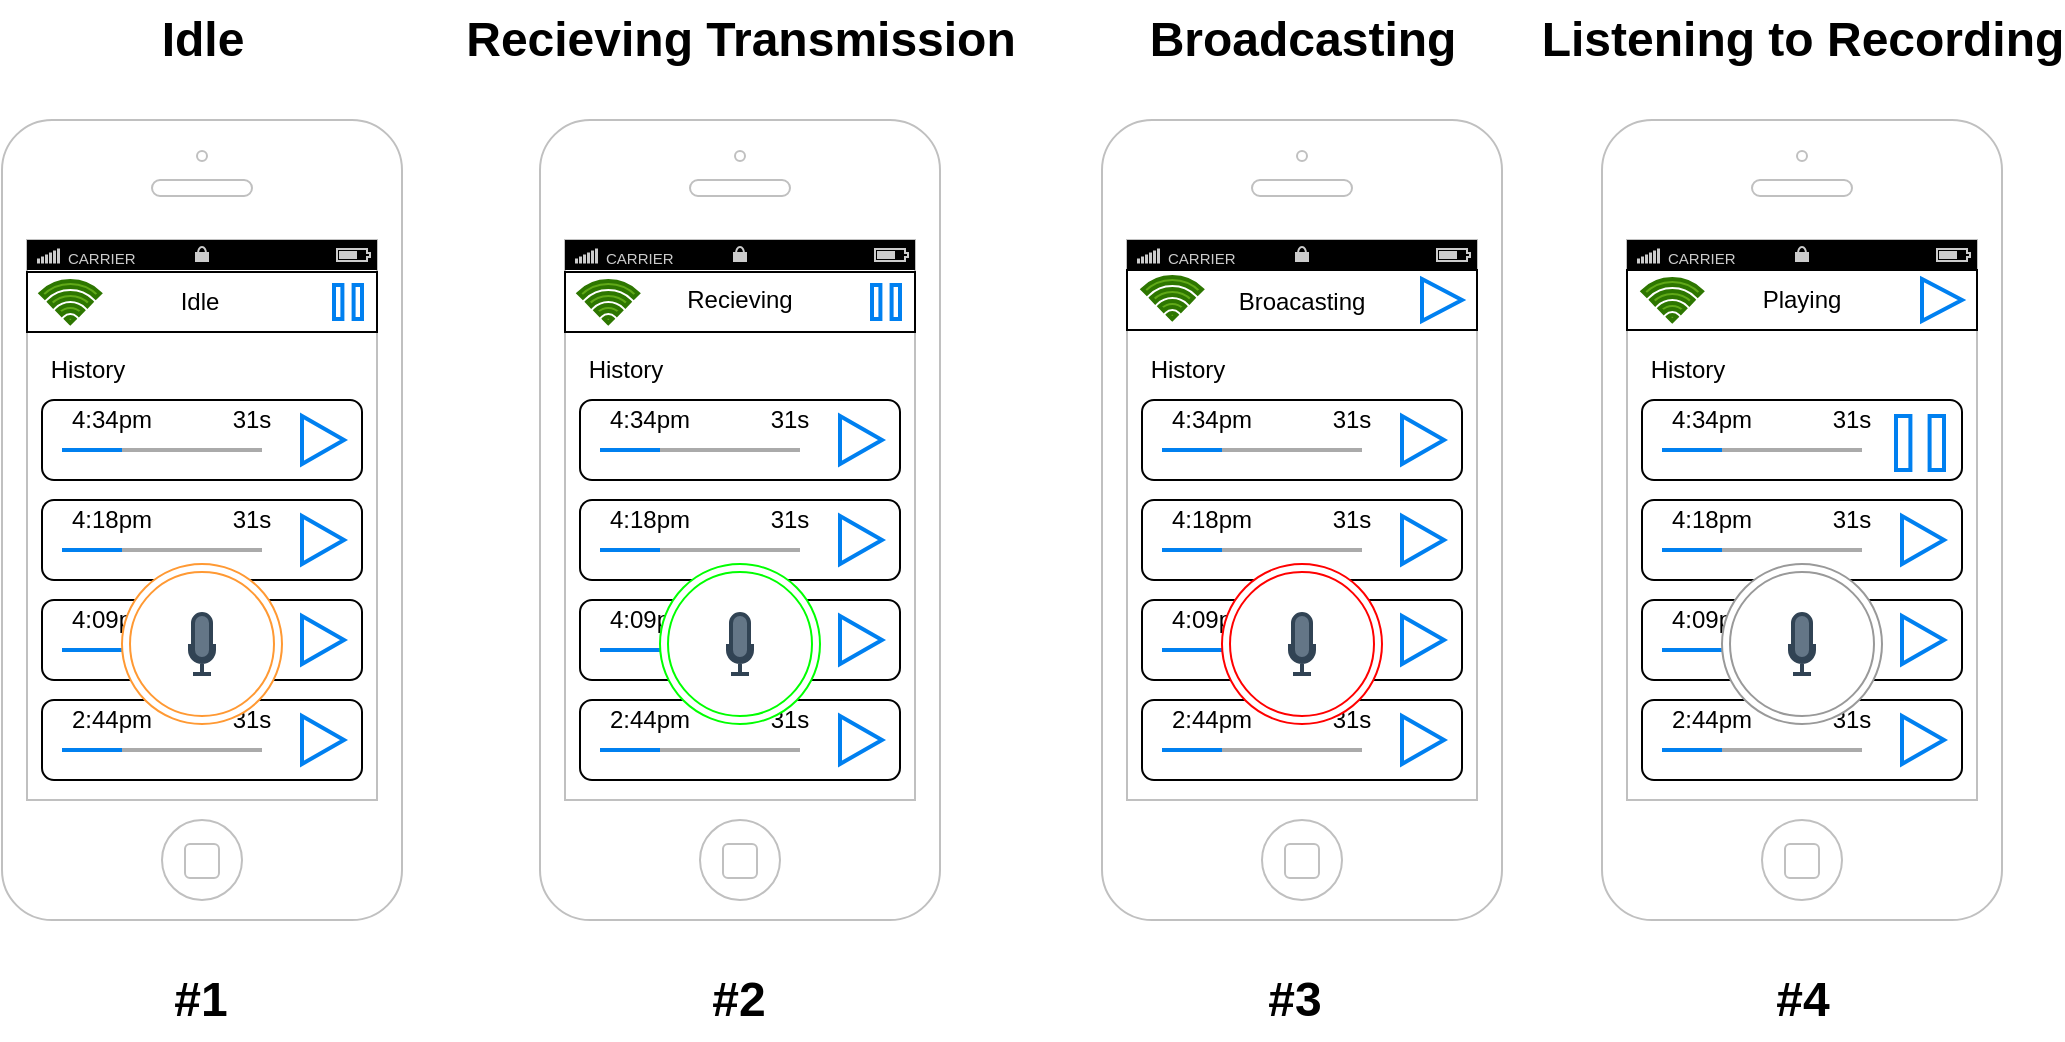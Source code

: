 <mxfile>
    <diagram id="KTIx14ktJnY5_gkWbMu6" name="Page-1">
        <mxGraphModel dx="978" dy="692" grid="1" gridSize="10" guides="1" tooltips="1" connect="1" arrows="1" fold="1" page="1" pageScale="1" pageWidth="850" pageHeight="1100" math="0" shadow="0">
            <root>
                <mxCell id="0"/>
                <mxCell id="1" parent="0"/>
                <mxCell id="2" value="" style="html=1;verticalLabelPosition=bottom;labelBackgroundColor=#ffffff;verticalAlign=top;shadow=0;dashed=0;strokeWidth=1;shape=mxgraph.ios7.misc.iphone;strokeColor=#c0c0c0;" parent="1" vertex="1">
                    <mxGeometry x="210" y="120" width="200" height="400" as="geometry"/>
                </mxCell>
                <mxCell id="10" value="" style="html=1;shadow=0;dashed=0;shape=mxgraph.ios.iTopBarLocked;strokeWidth=1;sketch=0;" parent="1" vertex="1">
                    <mxGeometry x="222.5" y="180" width="175" height="15" as="geometry"/>
                </mxCell>
                <mxCell id="11" value="CARRIER" style="html=1;shadow=0;dashed=0;shape=mxgraph.ios.anchor;align=left;fontSize=7.5;spacingLeft=18;fontColor=#cccccc;" parent="10" vertex="1">
                    <mxGeometry y="2" width="50" height="13" as="geometry"/>
                </mxCell>
                <mxCell id="17" value="4:36pm" style="text;html=1;strokeColor=none;fillColor=none;align=center;verticalAlign=middle;whiteSpace=wrap;rounded=0;strokeWidth=1;" parent="1" vertex="1">
                    <mxGeometry x="240" y="210" width="50" height="20" as="geometry"/>
                </mxCell>
                <mxCell id="18" value="31s" style="text;html=1;strokeColor=none;fillColor=none;align=center;verticalAlign=middle;whiteSpace=wrap;rounded=0;strokeWidth=1;" parent="1" vertex="1">
                    <mxGeometry x="310" y="210" width="50" height="20" as="geometry"/>
                </mxCell>
                <mxCell id="23" value="" style="rounded=1;whiteSpace=wrap;html=1;strokeWidth=1;" parent="1" vertex="1">
                    <mxGeometry x="230" y="260" width="160" height="40" as="geometry"/>
                </mxCell>
                <mxCell id="24" value="4:34pm" style="text;html=1;strokeColor=none;fillColor=none;align=center;verticalAlign=middle;whiteSpace=wrap;rounded=0;strokeWidth=1;" parent="1" vertex="1">
                    <mxGeometry x="240" y="260" width="50" height="20" as="geometry"/>
                </mxCell>
                <mxCell id="25" value="31s" style="text;html=1;strokeColor=none;fillColor=none;align=center;verticalAlign=middle;whiteSpace=wrap;rounded=0;strokeWidth=1;" parent="1" vertex="1">
                    <mxGeometry x="310" y="260" width="50" height="20" as="geometry"/>
                </mxCell>
                <mxCell id="26" value="" style="html=1;strokeWidth=1;shadow=0;dashed=0;shape=mxgraph.ios7ui.downloadBar;verticalAlign=middle;fontSize=8;buttonText=;barPos=30;fillColor=#aaaaaa;strokeColor=#0080f0;align=center;" parent="1" vertex="1">
                    <mxGeometry x="240" y="270" width="100" height="30" as="geometry"/>
                </mxCell>
                <mxCell id="27" value="" style="html=1;verticalLabelPosition=bottom;align=center;labelBackgroundColor=#ffffff;verticalAlign=top;strokeWidth=2;strokeColor=#0080F0;shadow=0;dashed=0;shape=mxgraph.ios7.icons.play;gradientColor=none;" parent="1" vertex="1">
                    <mxGeometry x="360" y="268" width="21" height="24" as="geometry"/>
                </mxCell>
                <mxCell id="28" value="" style="rounded=1;whiteSpace=wrap;html=1;strokeWidth=1;" parent="1" vertex="1">
                    <mxGeometry x="230" y="310" width="160" height="40" as="geometry"/>
                </mxCell>
                <mxCell id="29" value="4:18pm" style="text;html=1;strokeColor=none;fillColor=none;align=center;verticalAlign=middle;whiteSpace=wrap;rounded=0;strokeWidth=1;" parent="1" vertex="1">
                    <mxGeometry x="240" y="310" width="50" height="20" as="geometry"/>
                </mxCell>
                <mxCell id="30" value="31s" style="text;html=1;strokeColor=none;fillColor=none;align=center;verticalAlign=middle;whiteSpace=wrap;rounded=0;strokeWidth=1;" parent="1" vertex="1">
                    <mxGeometry x="310" y="310" width="50" height="20" as="geometry"/>
                </mxCell>
                <mxCell id="31" value="" style="html=1;strokeWidth=1;shadow=0;dashed=0;shape=mxgraph.ios7ui.downloadBar;verticalAlign=middle;fontSize=8;buttonText=;barPos=30;fillColor=#aaaaaa;strokeColor=#0080f0;align=center;" parent="1" vertex="1">
                    <mxGeometry x="240" y="320" width="100" height="30" as="geometry"/>
                </mxCell>
                <mxCell id="32" value="" style="html=1;verticalLabelPosition=bottom;align=center;labelBackgroundColor=#ffffff;verticalAlign=top;strokeWidth=2;strokeColor=#0080F0;shadow=0;dashed=0;shape=mxgraph.ios7.icons.play;gradientColor=none;" parent="1" vertex="1">
                    <mxGeometry x="360" y="318" width="21" height="24" as="geometry"/>
                </mxCell>
                <mxCell id="33" value="" style="rounded=1;whiteSpace=wrap;html=1;strokeWidth=1;" parent="1" vertex="1">
                    <mxGeometry x="230" y="360" width="160" height="40" as="geometry"/>
                </mxCell>
                <mxCell id="34" value="4:09pm" style="text;html=1;strokeColor=none;fillColor=none;align=center;verticalAlign=middle;whiteSpace=wrap;rounded=0;strokeWidth=1;" parent="1" vertex="1">
                    <mxGeometry x="240" y="360" width="50" height="20" as="geometry"/>
                </mxCell>
                <mxCell id="127" value="" style="edgeStyle=none;html=1;" parent="1" source="35" target="34" edge="1">
                    <mxGeometry relative="1" as="geometry"/>
                </mxCell>
                <mxCell id="35" value="31s" style="text;html=1;strokeColor=none;fillColor=none;align=center;verticalAlign=middle;whiteSpace=wrap;rounded=0;strokeWidth=1;" parent="1" vertex="1">
                    <mxGeometry x="310" y="360" width="50" height="20" as="geometry"/>
                </mxCell>
                <mxCell id="36" value="" style="html=1;strokeWidth=1;shadow=0;dashed=0;shape=mxgraph.ios7ui.downloadBar;verticalAlign=middle;fontSize=8;buttonText=;barPos=30;fillColor=#aaaaaa;strokeColor=#0080f0;align=center;" parent="1" vertex="1">
                    <mxGeometry x="240" y="370" width="100" height="30" as="geometry"/>
                </mxCell>
                <mxCell id="37" value="" style="html=1;verticalLabelPosition=bottom;align=center;labelBackgroundColor=#ffffff;verticalAlign=top;strokeWidth=2;strokeColor=#0080F0;shadow=0;dashed=0;shape=mxgraph.ios7.icons.play;gradientColor=none;" parent="1" vertex="1">
                    <mxGeometry x="360" y="368" width="21" height="24" as="geometry"/>
                </mxCell>
                <mxCell id="38" value="" style="rounded=1;whiteSpace=wrap;html=1;strokeWidth=1;" parent="1" vertex="1">
                    <mxGeometry x="230" y="410" width="160" height="40" as="geometry"/>
                </mxCell>
                <mxCell id="39" value="2:44pm" style="text;html=1;strokeColor=none;fillColor=none;align=center;verticalAlign=middle;whiteSpace=wrap;rounded=0;strokeWidth=1;" parent="1" vertex="1">
                    <mxGeometry x="240" y="410" width="50" height="20" as="geometry"/>
                </mxCell>
                <mxCell id="40" value="31s" style="text;html=1;strokeColor=none;fillColor=none;align=center;verticalAlign=middle;whiteSpace=wrap;rounded=0;strokeWidth=1;" parent="1" vertex="1">
                    <mxGeometry x="310" y="410" width="50" height="20" as="geometry"/>
                </mxCell>
                <mxCell id="41" value="" style="html=1;strokeWidth=1;shadow=0;dashed=0;shape=mxgraph.ios7ui.downloadBar;verticalAlign=middle;fontSize=8;buttonText=;barPos=30;fillColor=#aaaaaa;strokeColor=#0080f0;align=center;" parent="1" vertex="1">
                    <mxGeometry x="240" y="420" width="100" height="30" as="geometry"/>
                </mxCell>
                <mxCell id="42" value="" style="html=1;verticalLabelPosition=bottom;align=center;labelBackgroundColor=#ffffff;verticalAlign=top;strokeWidth=2;strokeColor=#0080F0;shadow=0;dashed=0;shape=mxgraph.ios7.icons.play;gradientColor=none;" parent="1" vertex="1">
                    <mxGeometry x="360" y="418" width="21" height="24" as="geometry"/>
                </mxCell>
                <mxCell id="13" value="" style="ellipse;shape=doubleEllipse;whiteSpace=wrap;html=1;aspect=fixed;gradientColor=none;strokeColor=#FF9933;strokeWidth=1;" parent="1" vertex="1">
                    <mxGeometry x="270" y="342" width="80" height="80" as="geometry"/>
                </mxCell>
                <mxCell id="14" value="" style="html=1;verticalLabelPosition=bottom;align=center;labelBackgroundColor=#ffffff;verticalAlign=top;strokeWidth=2;strokeColor=#314354;shadow=0;dashed=0;shape=mxgraph.ios7.icons.microphone;fillColor=#647687;fontColor=#ffffff;" parent="1" vertex="1">
                    <mxGeometry x="304" y="367" width="12" height="30" as="geometry"/>
                </mxCell>
                <mxCell id="43" value="" style="rounded=0;whiteSpace=wrap;html=1;strokeWidth=1;" parent="1" vertex="1">
                    <mxGeometry x="222.5" y="196" width="175" height="30" as="geometry"/>
                </mxCell>
                <mxCell id="45" value="" style="html=1;verticalLabelPosition=bottom;align=center;labelBackgroundColor=#ffffff;verticalAlign=top;strokeWidth=2;strokeColor=#0080F0;shadow=0;dashed=0;shape=mxgraph.ios7.icons.pause;pointerEvents=1;gradientColor=none;" parent="1" vertex="1">
                    <mxGeometry x="376" y="202.5" width="14" height="17" as="geometry"/>
                </mxCell>
                <mxCell id="47" value="" style="html=1;verticalLabelPosition=bottom;labelBackgroundColor=#ffffff;verticalAlign=top;shadow=0;dashed=0;strokeWidth=1;shape=mxgraph.ios7.misc.iphone;strokeColor=#c0c0c0;" parent="1" vertex="1">
                    <mxGeometry x="479" y="120" width="200" height="400" as="geometry"/>
                </mxCell>
                <mxCell id="48" value="" style="html=1;shadow=0;dashed=0;shape=mxgraph.ios.iTopBarLocked;strokeWidth=1;sketch=0;" parent="1" vertex="1">
                    <mxGeometry x="491.5" y="180" width="175" height="15" as="geometry"/>
                </mxCell>
                <mxCell id="49" value="CARRIER" style="html=1;shadow=0;dashed=0;shape=mxgraph.ios.anchor;align=left;fontSize=7.5;spacingLeft=18;fontColor=#cccccc;" parent="48" vertex="1">
                    <mxGeometry y="2" width="50" height="13" as="geometry"/>
                </mxCell>
                <mxCell id="51" value="4:36pm" style="text;html=1;strokeColor=none;fillColor=none;align=center;verticalAlign=middle;whiteSpace=wrap;rounded=0;strokeWidth=1;" parent="1" vertex="1">
                    <mxGeometry x="509" y="210" width="50" height="20" as="geometry"/>
                </mxCell>
                <mxCell id="52" value="31s" style="text;html=1;strokeColor=none;fillColor=none;align=center;verticalAlign=middle;whiteSpace=wrap;rounded=0;strokeWidth=1;" parent="1" vertex="1">
                    <mxGeometry x="579" y="210" width="50" height="20" as="geometry"/>
                </mxCell>
                <mxCell id="55" value="" style="rounded=1;whiteSpace=wrap;html=1;strokeWidth=1;" parent="1" vertex="1">
                    <mxGeometry x="499" y="260" width="160" height="40" as="geometry"/>
                </mxCell>
                <mxCell id="56" value="4:34pm" style="text;html=1;strokeColor=none;fillColor=none;align=center;verticalAlign=middle;whiteSpace=wrap;rounded=0;strokeWidth=1;" parent="1" vertex="1">
                    <mxGeometry x="509" y="260" width="50" height="20" as="geometry"/>
                </mxCell>
                <mxCell id="57" value="31s" style="text;html=1;strokeColor=none;fillColor=none;align=center;verticalAlign=middle;whiteSpace=wrap;rounded=0;strokeWidth=1;" parent="1" vertex="1">
                    <mxGeometry x="579" y="260" width="50" height="20" as="geometry"/>
                </mxCell>
                <mxCell id="58" value="" style="html=1;strokeWidth=1;shadow=0;dashed=0;shape=mxgraph.ios7ui.downloadBar;verticalAlign=middle;fontSize=8;buttonText=;barPos=30;fillColor=#aaaaaa;strokeColor=#0080f0;align=center;" parent="1" vertex="1">
                    <mxGeometry x="509" y="270" width="100" height="30" as="geometry"/>
                </mxCell>
                <mxCell id="59" value="" style="html=1;verticalLabelPosition=bottom;align=center;labelBackgroundColor=#ffffff;verticalAlign=top;strokeWidth=2;strokeColor=#0080F0;shadow=0;dashed=0;shape=mxgraph.ios7.icons.play;gradientColor=none;" parent="1" vertex="1">
                    <mxGeometry x="629" y="268" width="21" height="24" as="geometry"/>
                </mxCell>
                <mxCell id="60" value="" style="rounded=1;whiteSpace=wrap;html=1;strokeWidth=1;" parent="1" vertex="1">
                    <mxGeometry x="499" y="310" width="160" height="40" as="geometry"/>
                </mxCell>
                <mxCell id="61" value="4:18pm" style="text;html=1;strokeColor=none;fillColor=none;align=center;verticalAlign=middle;whiteSpace=wrap;rounded=0;strokeWidth=1;" parent="1" vertex="1">
                    <mxGeometry x="509" y="310" width="50" height="20" as="geometry"/>
                </mxCell>
                <mxCell id="62" value="31s" style="text;html=1;strokeColor=none;fillColor=none;align=center;verticalAlign=middle;whiteSpace=wrap;rounded=0;strokeWidth=1;" parent="1" vertex="1">
                    <mxGeometry x="579" y="310" width="50" height="20" as="geometry"/>
                </mxCell>
                <mxCell id="63" value="" style="html=1;strokeWidth=1;shadow=0;dashed=0;shape=mxgraph.ios7ui.downloadBar;verticalAlign=middle;fontSize=8;buttonText=;barPos=30;fillColor=#aaaaaa;strokeColor=#0080f0;align=center;" parent="1" vertex="1">
                    <mxGeometry x="509" y="320" width="100" height="30" as="geometry"/>
                </mxCell>
                <mxCell id="64" value="" style="html=1;verticalLabelPosition=bottom;align=center;labelBackgroundColor=#ffffff;verticalAlign=top;strokeWidth=2;strokeColor=#0080F0;shadow=0;dashed=0;shape=mxgraph.ios7.icons.play;gradientColor=none;" parent="1" vertex="1">
                    <mxGeometry x="629" y="318" width="21" height="24" as="geometry"/>
                </mxCell>
                <mxCell id="65" value="" style="rounded=1;whiteSpace=wrap;html=1;strokeWidth=1;" parent="1" vertex="1">
                    <mxGeometry x="499" y="360" width="160" height="40" as="geometry"/>
                </mxCell>
                <mxCell id="66" value="4:09pm" style="text;html=1;strokeColor=none;fillColor=none;align=center;verticalAlign=middle;whiteSpace=wrap;rounded=0;strokeWidth=1;" parent="1" vertex="1">
                    <mxGeometry x="509" y="360" width="50" height="20" as="geometry"/>
                </mxCell>
                <mxCell id="67" value="31s" style="text;html=1;strokeColor=none;fillColor=none;align=center;verticalAlign=middle;whiteSpace=wrap;rounded=0;strokeWidth=1;" parent="1" vertex="1">
                    <mxGeometry x="579" y="360" width="50" height="20" as="geometry"/>
                </mxCell>
                <mxCell id="68" value="" style="html=1;strokeWidth=1;shadow=0;dashed=0;shape=mxgraph.ios7ui.downloadBar;verticalAlign=middle;fontSize=8;buttonText=;barPos=30;fillColor=#aaaaaa;strokeColor=#0080f0;align=center;" parent="1" vertex="1">
                    <mxGeometry x="509" y="370" width="100" height="30" as="geometry"/>
                </mxCell>
                <mxCell id="69" value="" style="html=1;verticalLabelPosition=bottom;align=center;labelBackgroundColor=#ffffff;verticalAlign=top;strokeWidth=2;strokeColor=#0080F0;shadow=0;dashed=0;shape=mxgraph.ios7.icons.play;gradientColor=none;" parent="1" vertex="1">
                    <mxGeometry x="629" y="368" width="21" height="24" as="geometry"/>
                </mxCell>
                <mxCell id="70" value="" style="rounded=1;whiteSpace=wrap;html=1;strokeWidth=1;" parent="1" vertex="1">
                    <mxGeometry x="499" y="410" width="160" height="40" as="geometry"/>
                </mxCell>
                <mxCell id="71" value="2:44pm" style="text;html=1;strokeColor=none;fillColor=none;align=center;verticalAlign=middle;whiteSpace=wrap;rounded=0;strokeWidth=1;" parent="1" vertex="1">
                    <mxGeometry x="509" y="410" width="50" height="20" as="geometry"/>
                </mxCell>
                <mxCell id="72" value="31s" style="text;html=1;strokeColor=none;fillColor=none;align=center;verticalAlign=middle;whiteSpace=wrap;rounded=0;strokeWidth=1;" parent="1" vertex="1">
                    <mxGeometry x="579" y="410" width="50" height="20" as="geometry"/>
                </mxCell>
                <mxCell id="73" value="" style="html=1;strokeWidth=1;shadow=0;dashed=0;shape=mxgraph.ios7ui.downloadBar;verticalAlign=middle;fontSize=8;buttonText=;barPos=30;fillColor=#aaaaaa;strokeColor=#0080f0;align=center;" parent="1" vertex="1">
                    <mxGeometry x="509" y="420" width="100" height="30" as="geometry"/>
                </mxCell>
                <mxCell id="74" value="" style="html=1;verticalLabelPosition=bottom;align=center;labelBackgroundColor=#ffffff;verticalAlign=top;strokeWidth=2;strokeColor=#0080F0;shadow=0;dashed=0;shape=mxgraph.ios7.icons.play;gradientColor=none;" parent="1" vertex="1">
                    <mxGeometry x="629" y="418" width="21" height="24" as="geometry"/>
                </mxCell>
                <mxCell id="75" value="" style="ellipse;shape=doubleEllipse;whiteSpace=wrap;html=1;aspect=fixed;gradientColor=none;strokeColor=#00FF00;strokeWidth=1;" parent="1" vertex="1">
                    <mxGeometry x="539" y="342" width="80" height="80" as="geometry"/>
                </mxCell>
                <mxCell id="76" value="" style="html=1;verticalLabelPosition=bottom;align=center;labelBackgroundColor=#ffffff;verticalAlign=top;strokeWidth=2;strokeColor=#314354;shadow=0;dashed=0;shape=mxgraph.ios7.icons.microphone;fillColor=#647687;fontColor=#ffffff;fontStyle=1" parent="1" vertex="1">
                    <mxGeometry x="573" y="367" width="12" height="30" as="geometry"/>
                </mxCell>
                <mxCell id="82" value="" style="html=1;verticalLabelPosition=bottom;labelBackgroundColor=#ffffff;verticalAlign=top;shadow=0;dashed=0;strokeWidth=1;shape=mxgraph.ios7.misc.iphone;strokeColor=#c0c0c0;" parent="1" vertex="1">
                    <mxGeometry x="1010" y="120" width="200" height="400" as="geometry"/>
                </mxCell>
                <mxCell id="83" value="" style="html=1;shadow=0;dashed=0;shape=mxgraph.ios.iTopBarLocked;strokeWidth=1;sketch=0;" parent="1" vertex="1">
                    <mxGeometry x="1022.5" y="180" width="175" height="15" as="geometry"/>
                </mxCell>
                <mxCell id="84" value="CARRIER" style="html=1;shadow=0;dashed=0;shape=mxgraph.ios.anchor;align=left;fontSize=7.5;spacingLeft=18;fontColor=#cccccc;" parent="83" vertex="1">
                    <mxGeometry y="2" width="50" height="13" as="geometry"/>
                </mxCell>
                <mxCell id="87" value="31s" style="text;html=1;strokeColor=none;fillColor=none;align=center;verticalAlign=middle;whiteSpace=wrap;rounded=0;strokeWidth=1;" parent="1" vertex="1">
                    <mxGeometry x="1110" y="210" width="50" height="20" as="geometry"/>
                </mxCell>
                <mxCell id="90" value="" style="rounded=1;whiteSpace=wrap;html=1;strokeWidth=1;" parent="1" vertex="1">
                    <mxGeometry x="1030" y="260" width="160" height="40" as="geometry"/>
                </mxCell>
                <mxCell id="91" value="4:34pm" style="text;html=1;strokeColor=none;fillColor=none;align=center;verticalAlign=middle;whiteSpace=wrap;rounded=0;strokeWidth=1;" parent="1" vertex="1">
                    <mxGeometry x="1040" y="260" width="50" height="20" as="geometry"/>
                </mxCell>
                <mxCell id="92" value="31s" style="text;html=1;strokeColor=none;fillColor=none;align=center;verticalAlign=middle;whiteSpace=wrap;rounded=0;strokeWidth=1;" parent="1" vertex="1">
                    <mxGeometry x="1110" y="260" width="50" height="20" as="geometry"/>
                </mxCell>
                <mxCell id="93" value="" style="html=1;strokeWidth=1;shadow=0;dashed=0;shape=mxgraph.ios7ui.downloadBar;verticalAlign=middle;fontSize=8;buttonText=;barPos=30;fillColor=#aaaaaa;strokeColor=#0080f0;align=center;" parent="1" vertex="1">
                    <mxGeometry x="1040" y="270" width="100" height="30" as="geometry"/>
                </mxCell>
                <mxCell id="95" value="" style="rounded=1;whiteSpace=wrap;html=1;strokeWidth=1;" parent="1" vertex="1">
                    <mxGeometry x="1030" y="310" width="160" height="40" as="geometry"/>
                </mxCell>
                <mxCell id="96" value="4:18pm" style="text;html=1;strokeColor=none;fillColor=none;align=center;verticalAlign=middle;whiteSpace=wrap;rounded=0;strokeWidth=1;" parent="1" vertex="1">
                    <mxGeometry x="1040" y="310" width="50" height="20" as="geometry"/>
                </mxCell>
                <mxCell id="97" value="31s" style="text;html=1;strokeColor=none;fillColor=none;align=center;verticalAlign=middle;whiteSpace=wrap;rounded=0;strokeWidth=1;" parent="1" vertex="1">
                    <mxGeometry x="1110" y="310" width="50" height="20" as="geometry"/>
                </mxCell>
                <mxCell id="98" value="" style="html=1;strokeWidth=1;shadow=0;dashed=0;shape=mxgraph.ios7ui.downloadBar;verticalAlign=middle;fontSize=8;buttonText=;barPos=30;fillColor=#aaaaaa;strokeColor=#0080f0;align=center;" parent="1" vertex="1">
                    <mxGeometry x="1040" y="320" width="100" height="30" as="geometry"/>
                </mxCell>
                <mxCell id="99" value="" style="html=1;verticalLabelPosition=bottom;align=center;labelBackgroundColor=#ffffff;verticalAlign=top;strokeWidth=2;strokeColor=#0080F0;shadow=0;dashed=0;shape=mxgraph.ios7.icons.play;gradientColor=none;" parent="1" vertex="1">
                    <mxGeometry x="1160" y="318" width="21" height="24" as="geometry"/>
                </mxCell>
                <mxCell id="100" value="" style="rounded=1;whiteSpace=wrap;html=1;strokeWidth=1;" parent="1" vertex="1">
                    <mxGeometry x="1030" y="360" width="160" height="40" as="geometry"/>
                </mxCell>
                <mxCell id="101" value="4:09pm" style="text;html=1;strokeColor=none;fillColor=none;align=center;verticalAlign=middle;whiteSpace=wrap;rounded=0;strokeWidth=1;" parent="1" vertex="1">
                    <mxGeometry x="1040" y="360" width="50" height="20" as="geometry"/>
                </mxCell>
                <mxCell id="102" value="31s" style="text;html=1;strokeColor=none;fillColor=none;align=center;verticalAlign=middle;whiteSpace=wrap;rounded=0;strokeWidth=1;" parent="1" vertex="1">
                    <mxGeometry x="1110" y="360" width="50" height="20" as="geometry"/>
                </mxCell>
                <mxCell id="103" value="" style="html=1;strokeWidth=1;shadow=0;dashed=0;shape=mxgraph.ios7ui.downloadBar;verticalAlign=middle;fontSize=8;buttonText=;barPos=30;fillColor=#aaaaaa;strokeColor=#0080f0;align=center;" parent="1" vertex="1">
                    <mxGeometry x="1040" y="370" width="100" height="30" as="geometry"/>
                </mxCell>
                <mxCell id="104" value="" style="html=1;verticalLabelPosition=bottom;align=center;labelBackgroundColor=#ffffff;verticalAlign=top;strokeWidth=2;strokeColor=#0080F0;shadow=0;dashed=0;shape=mxgraph.ios7.icons.play;gradientColor=none;" parent="1" vertex="1">
                    <mxGeometry x="1160" y="368" width="21" height="24" as="geometry"/>
                </mxCell>
                <mxCell id="105" value="" style="rounded=1;whiteSpace=wrap;html=1;strokeWidth=1;" parent="1" vertex="1">
                    <mxGeometry x="1030" y="410" width="160" height="40" as="geometry"/>
                </mxCell>
                <mxCell id="106" value="2:44pm" style="text;html=1;strokeColor=none;fillColor=none;align=center;verticalAlign=middle;whiteSpace=wrap;rounded=0;strokeWidth=1;" parent="1" vertex="1">
                    <mxGeometry x="1040" y="410" width="50" height="20" as="geometry"/>
                </mxCell>
                <mxCell id="107" value="31s" style="text;html=1;strokeColor=none;fillColor=none;align=center;verticalAlign=middle;whiteSpace=wrap;rounded=0;strokeWidth=1;" parent="1" vertex="1">
                    <mxGeometry x="1110" y="410" width="50" height="20" as="geometry"/>
                </mxCell>
                <mxCell id="108" value="" style="html=1;strokeWidth=1;shadow=0;dashed=0;shape=mxgraph.ios7ui.downloadBar;verticalAlign=middle;fontSize=8;buttonText=;barPos=30;fillColor=#aaaaaa;strokeColor=#0080f0;align=center;" parent="1" vertex="1">
                    <mxGeometry x="1040" y="420" width="100" height="30" as="geometry"/>
                </mxCell>
                <mxCell id="109" value="" style="html=1;verticalLabelPosition=bottom;align=center;labelBackgroundColor=#ffffff;verticalAlign=top;strokeWidth=2;strokeColor=#0080F0;shadow=0;dashed=0;shape=mxgraph.ios7.icons.play;gradientColor=none;" parent="1" vertex="1">
                    <mxGeometry x="1160" y="418" width="21" height="24" as="geometry"/>
                </mxCell>
                <mxCell id="110" value="" style="ellipse;shape=doubleEllipse;whiteSpace=wrap;html=1;aspect=fixed;gradientColor=none;strokeColor=#999999;strokeWidth=1;" parent="1" vertex="1">
                    <mxGeometry x="1070" y="342" width="80" height="80" as="geometry"/>
                </mxCell>
                <mxCell id="111" value="" style="html=1;verticalLabelPosition=bottom;align=center;labelBackgroundColor=#ffffff;verticalAlign=top;strokeWidth=2;strokeColor=#314354;shadow=0;dashed=0;shape=mxgraph.ios7.icons.microphone;fillColor=#647687;fontColor=#ffffff;" parent="1" vertex="1">
                    <mxGeometry x="1104" y="367" width="12" height="30" as="geometry"/>
                </mxCell>
                <mxCell id="118" value="" style="html=1;verticalLabelPosition=bottom;align=center;labelBackgroundColor=#ffffff;verticalAlign=top;strokeWidth=2;strokeColor=#0080F0;shadow=0;dashed=0;shape=mxgraph.ios7.icons.pause;pointerEvents=1;gradientColor=none;" parent="1" vertex="1">
                    <mxGeometry x="1157" y="268" width="24" height="27" as="geometry"/>
                </mxCell>
                <mxCell id="119" value="Idle" style="text;strokeColor=none;fillColor=none;html=1;fontSize=24;fontStyle=1;verticalAlign=middle;align=center;strokeWidth=1;" parent="1" vertex="1">
                    <mxGeometry x="260" y="60" width="100" height="40" as="geometry"/>
                </mxCell>
                <mxCell id="120" value="Recieving Transmission" style="text;strokeColor=none;fillColor=none;html=1;fontSize=24;fontStyle=1;verticalAlign=middle;align=center;strokeWidth=1;" parent="1" vertex="1">
                    <mxGeometry x="529" y="60" width="100" height="40" as="geometry"/>
                </mxCell>
                <mxCell id="121" value="Listening to Recording" style="text;strokeColor=none;fillColor=none;html=1;fontSize=24;fontStyle=1;verticalAlign=middle;align=center;strokeWidth=1;" parent="1" vertex="1">
                    <mxGeometry x="1060" y="60" width="100" height="40" as="geometry"/>
                </mxCell>
                <mxCell id="124" value="#1" style="text;strokeColor=none;fillColor=none;html=1;fontSize=24;fontStyle=1;verticalAlign=middle;align=center;strokeWidth=1;" parent="1" vertex="1">
                    <mxGeometry x="259" y="540" width="100" height="40" as="geometry"/>
                </mxCell>
                <mxCell id="125" value="#2" style="text;strokeColor=none;fillColor=none;html=1;fontSize=24;fontStyle=1;verticalAlign=middle;align=center;strokeWidth=1;" parent="1" vertex="1">
                    <mxGeometry x="528" y="540" width="100" height="40" as="geometry"/>
                </mxCell>
                <mxCell id="126" value="#3" style="text;strokeColor=none;fillColor=none;html=1;fontSize=24;fontStyle=1;verticalAlign=middle;align=center;strokeWidth=1;" parent="1" vertex="1">
                    <mxGeometry x="806" y="540" width="100" height="40" as="geometry"/>
                </mxCell>
                <mxCell id="163" value="" style="html=1;verticalLabelPosition=bottom;labelBackgroundColor=#ffffff;verticalAlign=top;shadow=0;dashed=0;strokeWidth=1;shape=mxgraph.ios7.misc.iphone;strokeColor=#c0c0c0;" parent="1" vertex="1">
                    <mxGeometry x="760" y="120" width="200" height="400" as="geometry"/>
                </mxCell>
                <mxCell id="164" value="" style="html=1;shadow=0;dashed=0;shape=mxgraph.ios.iTopBarLocked;strokeWidth=1;sketch=0;" parent="1" vertex="1">
                    <mxGeometry x="772.5" y="180" width="175" height="15" as="geometry"/>
                </mxCell>
                <mxCell id="165" value="CARRIER" style="html=1;shadow=0;dashed=0;shape=mxgraph.ios.anchor;align=left;fontSize=7.5;spacingLeft=18;fontColor=#cccccc;" parent="164" vertex="1">
                    <mxGeometry y="2" width="50" height="13" as="geometry"/>
                </mxCell>
                <mxCell id="168" value="31s" style="text;html=1;strokeColor=none;fillColor=none;align=center;verticalAlign=middle;whiteSpace=wrap;rounded=0;strokeWidth=1;" parent="1" vertex="1">
                    <mxGeometry x="860" y="210" width="50" height="20" as="geometry"/>
                </mxCell>
                <mxCell id="170" value="" style="rounded=1;whiteSpace=wrap;html=1;strokeWidth=1;" parent="1" vertex="1">
                    <mxGeometry x="780" y="260" width="160" height="40" as="geometry"/>
                </mxCell>
                <mxCell id="171" value="4:34pm" style="text;html=1;strokeColor=none;fillColor=none;align=center;verticalAlign=middle;whiteSpace=wrap;rounded=0;strokeWidth=1;" parent="1" vertex="1">
                    <mxGeometry x="790" y="260" width="50" height="20" as="geometry"/>
                </mxCell>
                <mxCell id="172" value="31s" style="text;html=1;strokeColor=none;fillColor=none;align=center;verticalAlign=middle;whiteSpace=wrap;rounded=0;strokeWidth=1;" parent="1" vertex="1">
                    <mxGeometry x="860" y="260" width="50" height="20" as="geometry"/>
                </mxCell>
                <mxCell id="173" value="" style="html=1;strokeWidth=1;shadow=0;dashed=0;shape=mxgraph.ios7ui.downloadBar;verticalAlign=middle;fontSize=8;buttonText=;barPos=30;fillColor=#aaaaaa;strokeColor=#0080f0;align=center;" parent="1" vertex="1">
                    <mxGeometry x="790" y="270" width="100" height="30" as="geometry"/>
                </mxCell>
                <mxCell id="174" value="" style="html=1;verticalLabelPosition=bottom;align=center;labelBackgroundColor=#ffffff;verticalAlign=top;strokeWidth=2;strokeColor=#0080F0;shadow=0;dashed=0;shape=mxgraph.ios7.icons.play;gradientColor=none;" parent="1" vertex="1">
                    <mxGeometry x="910" y="268" width="21" height="24" as="geometry"/>
                </mxCell>
                <mxCell id="175" value="" style="rounded=1;whiteSpace=wrap;html=1;strokeWidth=1;" parent="1" vertex="1">
                    <mxGeometry x="780" y="310" width="160" height="40" as="geometry"/>
                </mxCell>
                <mxCell id="176" value="4:18pm" style="text;html=1;strokeColor=none;fillColor=none;align=center;verticalAlign=middle;whiteSpace=wrap;rounded=0;strokeWidth=1;" parent="1" vertex="1">
                    <mxGeometry x="790" y="310" width="50" height="20" as="geometry"/>
                </mxCell>
                <mxCell id="177" value="31s" style="text;html=1;strokeColor=none;fillColor=none;align=center;verticalAlign=middle;whiteSpace=wrap;rounded=0;strokeWidth=1;" parent="1" vertex="1">
                    <mxGeometry x="860" y="310" width="50" height="20" as="geometry"/>
                </mxCell>
                <mxCell id="178" value="" style="html=1;strokeWidth=1;shadow=0;dashed=0;shape=mxgraph.ios7ui.downloadBar;verticalAlign=middle;fontSize=8;buttonText=;barPos=30;fillColor=#aaaaaa;strokeColor=#0080f0;align=center;" parent="1" vertex="1">
                    <mxGeometry x="790" y="320" width="100" height="30" as="geometry"/>
                </mxCell>
                <mxCell id="179" value="" style="html=1;verticalLabelPosition=bottom;align=center;labelBackgroundColor=#ffffff;verticalAlign=top;strokeWidth=2;strokeColor=#0080F0;shadow=0;dashed=0;shape=mxgraph.ios7.icons.play;gradientColor=none;" parent="1" vertex="1">
                    <mxGeometry x="910" y="318" width="21" height="24" as="geometry"/>
                </mxCell>
                <mxCell id="180" value="" style="rounded=1;whiteSpace=wrap;html=1;strokeWidth=1;" parent="1" vertex="1">
                    <mxGeometry x="780" y="360" width="160" height="40" as="geometry"/>
                </mxCell>
                <mxCell id="181" value="4:09pm" style="text;html=1;strokeColor=none;fillColor=none;align=center;verticalAlign=middle;whiteSpace=wrap;rounded=0;strokeWidth=1;" parent="1" vertex="1">
                    <mxGeometry x="790" y="360" width="50" height="20" as="geometry"/>
                </mxCell>
                <mxCell id="182" value="31s" style="text;html=1;strokeColor=none;fillColor=none;align=center;verticalAlign=middle;whiteSpace=wrap;rounded=0;strokeWidth=1;" parent="1" vertex="1">
                    <mxGeometry x="860" y="360" width="50" height="20" as="geometry"/>
                </mxCell>
                <mxCell id="183" value="" style="html=1;strokeWidth=1;shadow=0;dashed=0;shape=mxgraph.ios7ui.downloadBar;verticalAlign=middle;fontSize=8;buttonText=;barPos=30;fillColor=#aaaaaa;strokeColor=#0080f0;align=center;" parent="1" vertex="1">
                    <mxGeometry x="790" y="370" width="100" height="30" as="geometry"/>
                </mxCell>
                <mxCell id="184" value="" style="html=1;verticalLabelPosition=bottom;align=center;labelBackgroundColor=#ffffff;verticalAlign=top;strokeWidth=2;strokeColor=#0080F0;shadow=0;dashed=0;shape=mxgraph.ios7.icons.play;gradientColor=none;" parent="1" vertex="1">
                    <mxGeometry x="910" y="368" width="21" height="24" as="geometry"/>
                </mxCell>
                <mxCell id="185" value="" style="rounded=1;whiteSpace=wrap;html=1;strokeWidth=1;" parent="1" vertex="1">
                    <mxGeometry x="780" y="410" width="160" height="40" as="geometry"/>
                </mxCell>
                <mxCell id="186" value="2:44pm" style="text;html=1;strokeColor=none;fillColor=none;align=center;verticalAlign=middle;whiteSpace=wrap;rounded=0;strokeWidth=1;" parent="1" vertex="1">
                    <mxGeometry x="790" y="410" width="50" height="20" as="geometry"/>
                </mxCell>
                <mxCell id="187" value="31s" style="text;html=1;strokeColor=none;fillColor=none;align=center;verticalAlign=middle;whiteSpace=wrap;rounded=0;strokeWidth=1;" parent="1" vertex="1">
                    <mxGeometry x="860" y="410" width="50" height="20" as="geometry"/>
                </mxCell>
                <mxCell id="188" value="" style="html=1;strokeWidth=1;shadow=0;dashed=0;shape=mxgraph.ios7ui.downloadBar;verticalAlign=middle;fontSize=8;buttonText=;barPos=30;fillColor=#aaaaaa;strokeColor=#0080f0;align=center;" parent="1" vertex="1">
                    <mxGeometry x="790" y="420" width="100" height="30" as="geometry"/>
                </mxCell>
                <mxCell id="189" value="" style="html=1;verticalLabelPosition=bottom;align=center;labelBackgroundColor=#ffffff;verticalAlign=top;strokeWidth=2;strokeColor=#0080F0;shadow=0;dashed=0;shape=mxgraph.ios7.icons.play;gradientColor=none;" parent="1" vertex="1">
                    <mxGeometry x="910" y="418" width="21" height="24" as="geometry"/>
                </mxCell>
                <mxCell id="190" value="" style="ellipse;shape=doubleEllipse;whiteSpace=wrap;html=1;aspect=fixed;gradientColor=none;strokeColor=#FF0000;strokeWidth=1;" parent="1" vertex="1">
                    <mxGeometry x="820" y="342" width="80" height="80" as="geometry"/>
                </mxCell>
                <mxCell id="191" value="" style="html=1;verticalLabelPosition=bottom;align=center;labelBackgroundColor=#ffffff;verticalAlign=top;strokeWidth=2;strokeColor=#314354;shadow=0;dashed=0;shape=mxgraph.ios7.icons.microphone;fillColor=#647687;fontColor=#ffffff;" parent="1" vertex="1">
                    <mxGeometry x="854" y="367" width="12" height="30" as="geometry"/>
                </mxCell>
                <mxCell id="196" value="Broadcasting" style="text;strokeColor=none;fillColor=none;html=1;fontSize=24;fontStyle=1;verticalAlign=middle;align=center;strokeWidth=1;" parent="1" vertex="1">
                    <mxGeometry x="810" y="60" width="100" height="40" as="geometry"/>
                </mxCell>
                <mxCell id="197" value="#4" style="text;strokeColor=none;fillColor=none;html=1;fontSize=24;fontStyle=1;verticalAlign=middle;align=center;strokeWidth=1;" parent="1" vertex="1">
                    <mxGeometry x="1060" y="540" width="100" height="40" as="geometry"/>
                </mxCell>
                <mxCell id="199" value="" style="rounded=0;whiteSpace=wrap;html=1;strokeWidth=1;" parent="1" vertex="1">
                    <mxGeometry x="491.5" y="196" width="175" height="30" as="geometry"/>
                </mxCell>
                <mxCell id="200" value="" style="rounded=0;whiteSpace=wrap;html=1;strokeWidth=1;" parent="1" vertex="1">
                    <mxGeometry x="772.5" y="195" width="175" height="30" as="geometry"/>
                </mxCell>
                <mxCell id="201" value="" style="rounded=0;whiteSpace=wrap;html=1;strokeWidth=1;" parent="1" vertex="1">
                    <mxGeometry x="1022.5" y="195" width="175" height="30" as="geometry"/>
                </mxCell>
                <mxCell id="202" value="Idle" style="text;html=1;strokeColor=none;fillColor=none;align=center;verticalAlign=middle;whiteSpace=wrap;rounded=0;" parent="1" vertex="1">
                    <mxGeometry x="279" y="196" width="60" height="30" as="geometry"/>
                </mxCell>
                <mxCell id="203" value="Recieving" style="text;html=1;strokeColor=none;fillColor=none;align=center;verticalAlign=middle;whiteSpace=wrap;rounded=0;" parent="1" vertex="1">
                    <mxGeometry x="549" y="195" width="60" height="30" as="geometry"/>
                </mxCell>
                <mxCell id="204" value="Broacasting&lt;span style=&quot;color: rgba(0, 0, 0, 0); font-family: monospace; font-size: 0px; text-align: start;&quot;&gt;%3CmxGraphModel%3E%3Croot%3E%3CmxCell%20id%3D%220%22%2F%3E%3CmxCell%20id%3D%221%22%20parent%3D%220%22%2F%3E%3CmxCell%20id%3D%222%22%20value%3D%22Listening%22%20style%3D%22text%3Bhtml%3D1%3BstrokeColor%3Dnone%3BfillColor%3Dnone%3Balign%3Dcenter%3BverticalAlign%3Dmiddle%3BwhiteSpace%3Dwrap%3Brounded%3D0%3B%22%20vertex%3D%221%22%20parent%3D%221%22%3E%3CmxGeometry%20x%3D%22279%22%20y%3D%22196%22%20width%3D%2260%22%20height%3D%2230%22%20as%3D%22geometry%22%2F%3E%3C%2FmxCell%3E%3C%2Froot%3E%3C%2FmxGraphModel%3E&lt;/span&gt;" style="text;html=1;strokeColor=none;fillColor=none;align=center;verticalAlign=middle;whiteSpace=wrap;rounded=0;" parent="1" vertex="1">
                    <mxGeometry x="830" y="196" width="60" height="30" as="geometry"/>
                </mxCell>
                <mxCell id="207" value="Playing" style="text;html=1;strokeColor=none;fillColor=none;align=center;verticalAlign=middle;whiteSpace=wrap;rounded=0;" parent="1" vertex="1">
                    <mxGeometry x="1080" y="195" width="60" height="30" as="geometry"/>
                </mxCell>
                <mxCell id="208" value="" style="html=1;verticalLabelPosition=bottom;align=center;labelBackgroundColor=#ffffff;verticalAlign=top;strokeWidth=2;strokeColor=#2D7600;shadow=0;dashed=0;shape=mxgraph.ios7.icons.wifi;pointerEvents=1;fillColor=#60a917;fontColor=#ffffff;" parent="1" vertex="1">
                    <mxGeometry x="229.3" y="200.5" width="29.7" height="21" as="geometry"/>
                </mxCell>
                <mxCell id="209" value="" style="html=1;verticalLabelPosition=bottom;align=center;labelBackgroundColor=#ffffff;verticalAlign=top;strokeWidth=2;strokeColor=#2D7600;shadow=0;dashed=0;shape=mxgraph.ios7.icons.wifi;pointerEvents=1;fillColor=#60a917;fontColor=#ffffff;" parent="1" vertex="1">
                    <mxGeometry x="498.3" y="200.5" width="29.7" height="21" as="geometry"/>
                </mxCell>
                <mxCell id="210" value="" style="html=1;verticalLabelPosition=bottom;align=center;labelBackgroundColor=#ffffff;verticalAlign=top;strokeWidth=2;strokeColor=#2D7600;shadow=0;dashed=0;shape=mxgraph.ios7.icons.wifi;pointerEvents=1;fillColor=#60a917;fontColor=#ffffff;" parent="1" vertex="1">
                    <mxGeometry x="780.3" y="198.5" width="29.7" height="21" as="geometry"/>
                </mxCell>
                <mxCell id="211" value="" style="html=1;verticalLabelPosition=bottom;align=center;labelBackgroundColor=#ffffff;verticalAlign=top;strokeWidth=2;strokeColor=#0080F0;shadow=0;dashed=0;shape=mxgraph.ios7.icons.pause;pointerEvents=1;gradientColor=none;" parent="1" vertex="1">
                    <mxGeometry x="645" y="202.5" width="14" height="17" as="geometry"/>
                </mxCell>
                <mxCell id="214" value="" style="html=1;verticalLabelPosition=bottom;align=center;labelBackgroundColor=#ffffff;verticalAlign=top;strokeWidth=2;strokeColor=#0080F0;shadow=0;dashed=0;shape=mxgraph.ios7.icons.play;gradientColor=none;" parent="1" vertex="1">
                    <mxGeometry x="920" y="199.5" width="20" height="21" as="geometry"/>
                </mxCell>
                <mxCell id="215" value="" style="html=1;verticalLabelPosition=bottom;align=center;labelBackgroundColor=#ffffff;verticalAlign=top;strokeWidth=2;strokeColor=#0080F0;shadow=0;dashed=0;shape=mxgraph.ios7.icons.play;gradientColor=none;" parent="1" vertex="1">
                    <mxGeometry x="1170" y="199.5" width="20" height="21" as="geometry"/>
                </mxCell>
                <mxCell id="216" value="" style="html=1;verticalLabelPosition=bottom;align=center;labelBackgroundColor=#ffffff;verticalAlign=top;strokeWidth=2;strokeColor=#2D7600;shadow=0;dashed=0;shape=mxgraph.ios7.icons.wifi;pointerEvents=1;fillColor=#60a917;fontColor=#ffffff;" vertex="1" parent="1">
                    <mxGeometry x="1030.3" y="199.5" width="29.7" height="21" as="geometry"/>
                </mxCell>
                <mxCell id="217" value="History" style="text;html=1;strokeColor=none;fillColor=none;align=center;verticalAlign=middle;whiteSpace=wrap;rounded=0;" vertex="1" parent="1">
                    <mxGeometry x="222.5" y="230" width="60" height="30" as="geometry"/>
                </mxCell>
                <mxCell id="218" value="History" style="text;html=1;strokeColor=none;fillColor=none;align=center;verticalAlign=middle;whiteSpace=wrap;rounded=0;" vertex="1" parent="1">
                    <mxGeometry x="491.5" y="230" width="60" height="30" as="geometry"/>
                </mxCell>
                <mxCell id="219" value="History" style="text;html=1;strokeColor=none;fillColor=none;align=center;verticalAlign=middle;whiteSpace=wrap;rounded=0;" vertex="1" parent="1">
                    <mxGeometry x="772.5" y="230" width="60" height="30" as="geometry"/>
                </mxCell>
                <mxCell id="220" value="History" style="text;html=1;strokeColor=none;fillColor=none;align=center;verticalAlign=middle;whiteSpace=wrap;rounded=0;" vertex="1" parent="1">
                    <mxGeometry x="1022.5" y="230" width="60" height="30" as="geometry"/>
                </mxCell>
            </root>
        </mxGraphModel>
    </diagram>
</mxfile>